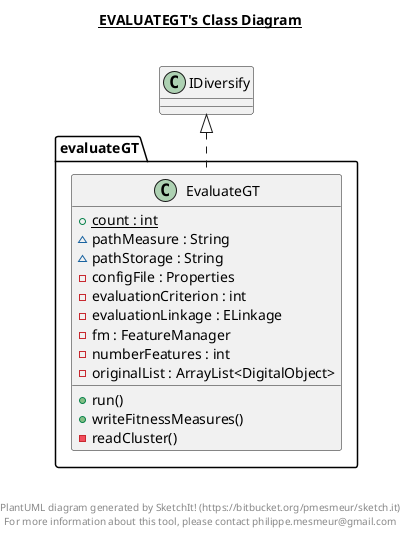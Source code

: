 @startuml

title __EVALUATEGT's Class Diagram__\n

  namespace evaluateGT {
    class evaluateGT.EvaluateGT {
        {static} + count : int
        ~ pathMeasure : String
        ~ pathStorage : String
        - configFile : Properties
        - evaluationCriterion : int
        - evaluationLinkage : ELinkage
        - fm : FeatureManager
        - numberFeatures : int
        - originalList : ArrayList<DigitalObject>
        + run()
        + writeFitnessMeasures()
        - readCluster()
    }
  }
  

  evaluateGT.EvaluateGT .up.|> IDiversify


right footer


PlantUML diagram generated by SketchIt! (https://bitbucket.org/pmesmeur/sketch.it)
For more information about this tool, please contact philippe.mesmeur@gmail.com
endfooter

@enduml
